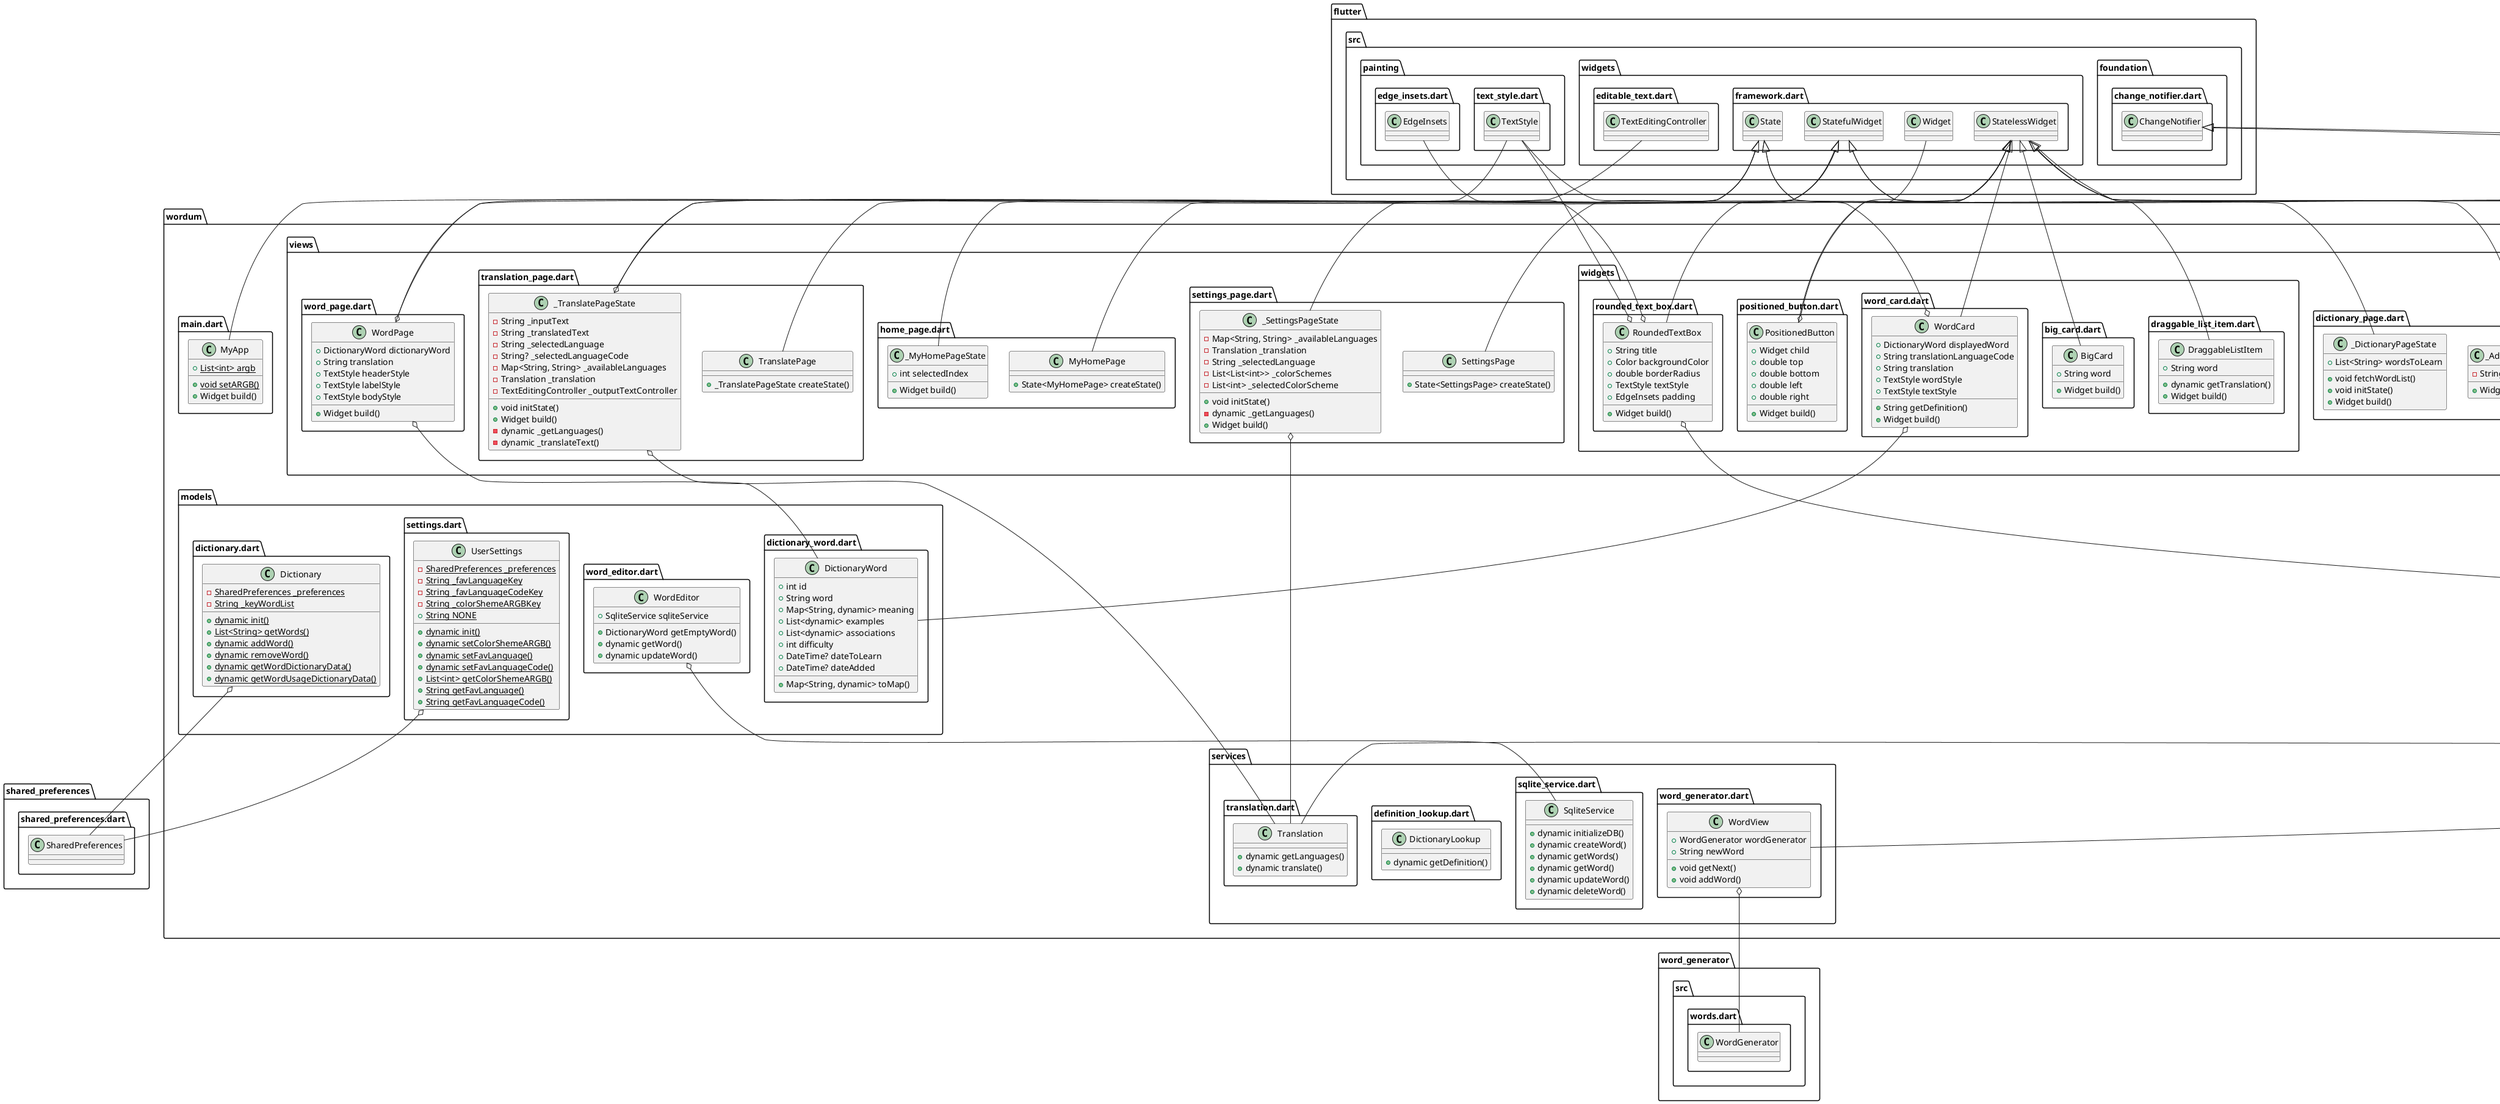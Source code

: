 @startuml
set namespaceSeparator ::

class "wordum::models::dictionary_word.dart::DictionaryWord" {
  +int id
  +String word
  +Map<String, dynamic> meaning
  +List<dynamic> examples
  +List<dynamic> associations
  +int difficulty
  +DateTime? dateToLearn
  +DateTime? dateAdded
  +Map<String, dynamic> toMap()
}

class "wordum::models::dictionary.dart::Dictionary" {
  {static} -SharedPreferences _preferences
  {static} -String _keyWordList
  {static} +dynamic init()
  {static} +List<String> getWords()
  {static} +dynamic addWord()
  {static} +dynamic removeWord()
  {static} +dynamic getWordDictionaryData()
  {static} +dynamic getWordUsageDictionaryData()
}

"wordum::models::dictionary.dart::Dictionary" o-- "shared_preferences::shared_preferences.dart::SharedPreferences"

class "wordum::models::settings.dart::UserSettings" {
  {static} -SharedPreferences _preferences
  {static} -String _favLanguageKey
  {static} -String _favLanguageCodeKey
  {static} -String _colorShemeARGBKey
  {static} +String NONE
  {static} +dynamic init()
  {static} +dynamic setColorShemeARGB()
  {static} +dynamic setFavLanguage()
  {static} +dynamic setFavLanguageCode()
  {static} +List<int> getColorShemeARGB()
  {static} +String getFavLanguage()
  {static} +String getFavLanguageCode()
}

"wordum::models::settings.dart::UserSettings" o-- "shared_preferences::shared_preferences.dart::SharedPreferences"

class "wordum::models::word_editor.dart::WordEditor" {
  +SqliteService sqliteService
  +DictionaryWord getEmptyWord()
  +dynamic getWord()
  +dynamic updateWord()
}

"wordum::models::word_editor.dart::WordEditor" o-- "wordum::services::sqlite_service.dart::SqliteService"

class "wordum::services::word_generator.dart::WordView" {
  +WordGenerator wordGenerator
  +String newWord
  +void getNext()
  +void addWord()
}

"wordum::services::word_generator.dart::WordView" o-- "word_generator::src::words.dart::WordGenerator"
"flutter::src::foundation::change_notifier.dart::ChangeNotifier" <|-- "wordum::services::word_generator.dart::WordView"

class "wordum::services::definition_lookup.dart::DictionaryLookup" {
  +dynamic getDefinition()
}

class "wordum::services::translation.dart::Translation" {
  +dynamic getLanguages()
  +dynamic translate()
}

"flutter::src::foundation::change_notifier.dart::ChangeNotifier" <|-- "wordum::services::translation.dart::Translation"

class "wordum::services::sqlite_service.dart::SqliteService" {
  +dynamic initializeDB()
  +dynamic createWord()
  +dynamic getWords()
  +dynamic getWord()
  +dynamic updateWord()
  +dynamic deleteWord()
}

class "wordum::views::new_word_page.dart::NewWordPage" {
  +Widget build()
}

"flutter::src::widgets::framework.dart::StatelessWidget" <|-- "wordum::views::new_word_page.dart::NewWordPage"

class "wordum::views::dictionary_page.dart::DictionaryPage" {
  +State<DictionaryPage> createState()
}

"flutter::src::widgets::framework.dart::StatefulWidget" <|-- "wordum::views::dictionary_page.dart::DictionaryPage"

class "wordum::views::dictionary_page.dart::_DictionaryPageState" {
  +List<String> wordsToLearn
  +void fetchWordList()
  +void initState()
  +Widget build()
}

"flutter::src::widgets::framework.dart::State" <|-- "wordum::views::dictionary_page.dart::_DictionaryPageState"

class "wordum::views::dictionary_page.dart::WordList" {
  +List<String> wordsToLearn
  +Widget build()
}

"flutter::src::widgets::framework.dart::StatelessWidget" <|-- "wordum::views::dictionary_page.dart::WordList"

class "wordum::views::dictionary_page.dart::TrashCan" {
  +void Function() onRemove
  +Widget build()
}

"wordum::views::dictionary_page.dart::TrashCan" o-- "dart::ui::void Function()"
"flutter::src::widgets::framework.dart::StatelessWidget" <|-- "wordum::views::dictionary_page.dart::TrashCan"

class "wordum::views::dictionary_page.dart::_AddWordDialog" {
  +void Function() onAdd
  +State<_AddWordDialog> createState()
}

"wordum::views::dictionary_page.dart::_AddWordDialog" o-- "dart::ui::void Function()"
"flutter::src::widgets::framework.dart::StatefulWidget" <|-- "wordum::views::dictionary_page.dart::_AddWordDialog"

class "wordum::views::dictionary_page.dart::_AddWordDialogState" {
  -String _inputWord
  +Widget build()
}

"flutter::src::widgets::framework.dart::State" <|-- "wordum::views::dictionary_page.dart::_AddWordDialogState"

class "wordum::views::widgets::draggable_list_item.dart::DraggableListItem" {
  +String word
  +dynamic getTranslation()
  +Widget build()
}

"flutter::src::widgets::framework.dart::StatelessWidget" <|-- "wordum::views::widgets::draggable_list_item.dart::DraggableListItem"

class "wordum::views::widgets::big_card.dart::BigCard" {
  +String word
  +Widget build()
}

"flutter::src::widgets::framework.dart::StatelessWidget" <|-- "wordum::views::widgets::big_card.dart::BigCard"

class "wordum::views::widgets::word_card.dart::WordCard" {
  +DictionaryWord displayedWord
  +String translationLanguageCode
  +String translation
  +TextStyle wordStyle
  +TextStyle textStyle
  +String getDefinition()
  +Widget build()
}

"wordum::views::widgets::word_card.dart::WordCard" o-- "wordum::models::dictionary_word.dart::DictionaryWord"
"wordum::views::widgets::word_card.dart::WordCard" o-- "flutter::src::painting::text_style.dart::TextStyle"
"flutter::src::widgets::framework.dart::StatelessWidget" <|-- "wordum::views::widgets::word_card.dart::WordCard"

class "wordum::views::widgets::positioned_button.dart::PositionedButton" {
  +Widget child
  +double top
  +double bottom
  +double left
  +double right
  +Widget build()
}

"wordum::views::widgets::positioned_button.dart::PositionedButton" o-- "flutter::src::widgets::framework.dart::Widget"
"flutter::src::widgets::framework.dart::StatelessWidget" <|-- "wordum::views::widgets::positioned_button.dart::PositionedButton"

class "wordum::views::widgets::rounded_text_box.dart::RoundedTextBox" {
  +String title
  +Color backgroundColor
  +double borderRadius
  +TextStyle textStyle
  +EdgeInsets padding
  +Widget build()
}

"wordum::views::widgets::rounded_text_box.dart::RoundedTextBox" o-- "dart::ui::Color"
"wordum::views::widgets::rounded_text_box.dart::RoundedTextBox" o-- "flutter::src::painting::text_style.dart::TextStyle"
"wordum::views::widgets::rounded_text_box.dart::RoundedTextBox" o-- "flutter::src::painting::edge_insets.dart::EdgeInsets"
"flutter::src::widgets::framework.dart::StatelessWidget" <|-- "wordum::views::widgets::rounded_text_box.dart::RoundedTextBox"

class "wordum::views::settings_page.dart::SettingsPage" {
  +State<SettingsPage> createState()
}

"flutter::src::widgets::framework.dart::StatefulWidget" <|-- "wordum::views::settings_page.dart::SettingsPage"

class "wordum::views::settings_page.dart::_SettingsPageState" {
  -Map<String, String> _availableLanguages
  -Translation _translation
  -String _selectedLanguage
  -List<List<int>> _colorSchemes
  -List<int> _selectedColorScheme
  +void initState()
  -dynamic _getLanguages()
  +Widget build()
}

"wordum::views::settings_page.dart::_SettingsPageState" o-- "wordum::services::translation.dart::Translation"
"flutter::src::widgets::framework.dart::State" <|-- "wordum::views::settings_page.dart::_SettingsPageState"

class "wordum::views::home_page.dart::MyHomePage" {
  +State<MyHomePage> createState()
}

"flutter::src::widgets::framework.dart::StatefulWidget" <|-- "wordum::views::home_page.dart::MyHomePage"

class "wordum::views::home_page.dart::_MyHomePageState" {
  +int selectedIndex
  +Widget build()
}

"flutter::src::widgets::framework.dart::State" <|-- "wordum::views::home_page.dart::_MyHomePageState"

class "wordum::views::word_page.dart::WordPage" {
  +DictionaryWord dictionaryWord
  +String translation
  +TextStyle headerStyle
  +TextStyle labelStyle
  +TextStyle bodyStyle
  +Widget build()
}

"wordum::views::word_page.dart::WordPage" o-- "wordum::models::dictionary_word.dart::DictionaryWord"
"wordum::views::word_page.dart::WordPage" o-- "flutter::src::painting::text_style.dart::TextStyle"
"flutter::src::widgets::framework.dart::StatelessWidget" <|-- "wordum::views::word_page.dart::WordPage"

class "wordum::views::translation_page.dart::TranslatePage" {
  +_TranslatePageState createState()
}

"flutter::src::widgets::framework.dart::StatefulWidget" <|-- "wordum::views::translation_page.dart::TranslatePage"

class "wordum::views::translation_page.dart::_TranslatePageState" {
  -String _inputText
  -String _translatedText
  -String _selectedLanguage
  -String? _selectedLanguageCode
  -Map<String, String> _availableLanguages
  -Translation _translation
  -TextEditingController _outputTextController
  +void initState()
  +Widget build()
  -dynamic _getLanguages()
  -dynamic _translateText()
}

"wordum::views::translation_page.dart::_TranslatePageState" o-- "wordum::services::translation.dart::Translation"
"wordum::views::translation_page.dart::_TranslatePageState" o-- "flutter::src::widgets::editable_text.dart::TextEditingController"
"flutter::src::widgets::framework.dart::State" <|-- "wordum::views::translation_page.dart::_TranslatePageState"

class "wordum::main.dart::MyApp" {
  {static} +List<int> argb
  {static} +void setARGB()
  +Widget build()
}

"flutter::src::widgets::framework.dart::StatelessWidget" <|-- "wordum::main.dart::MyApp"


@enduml

